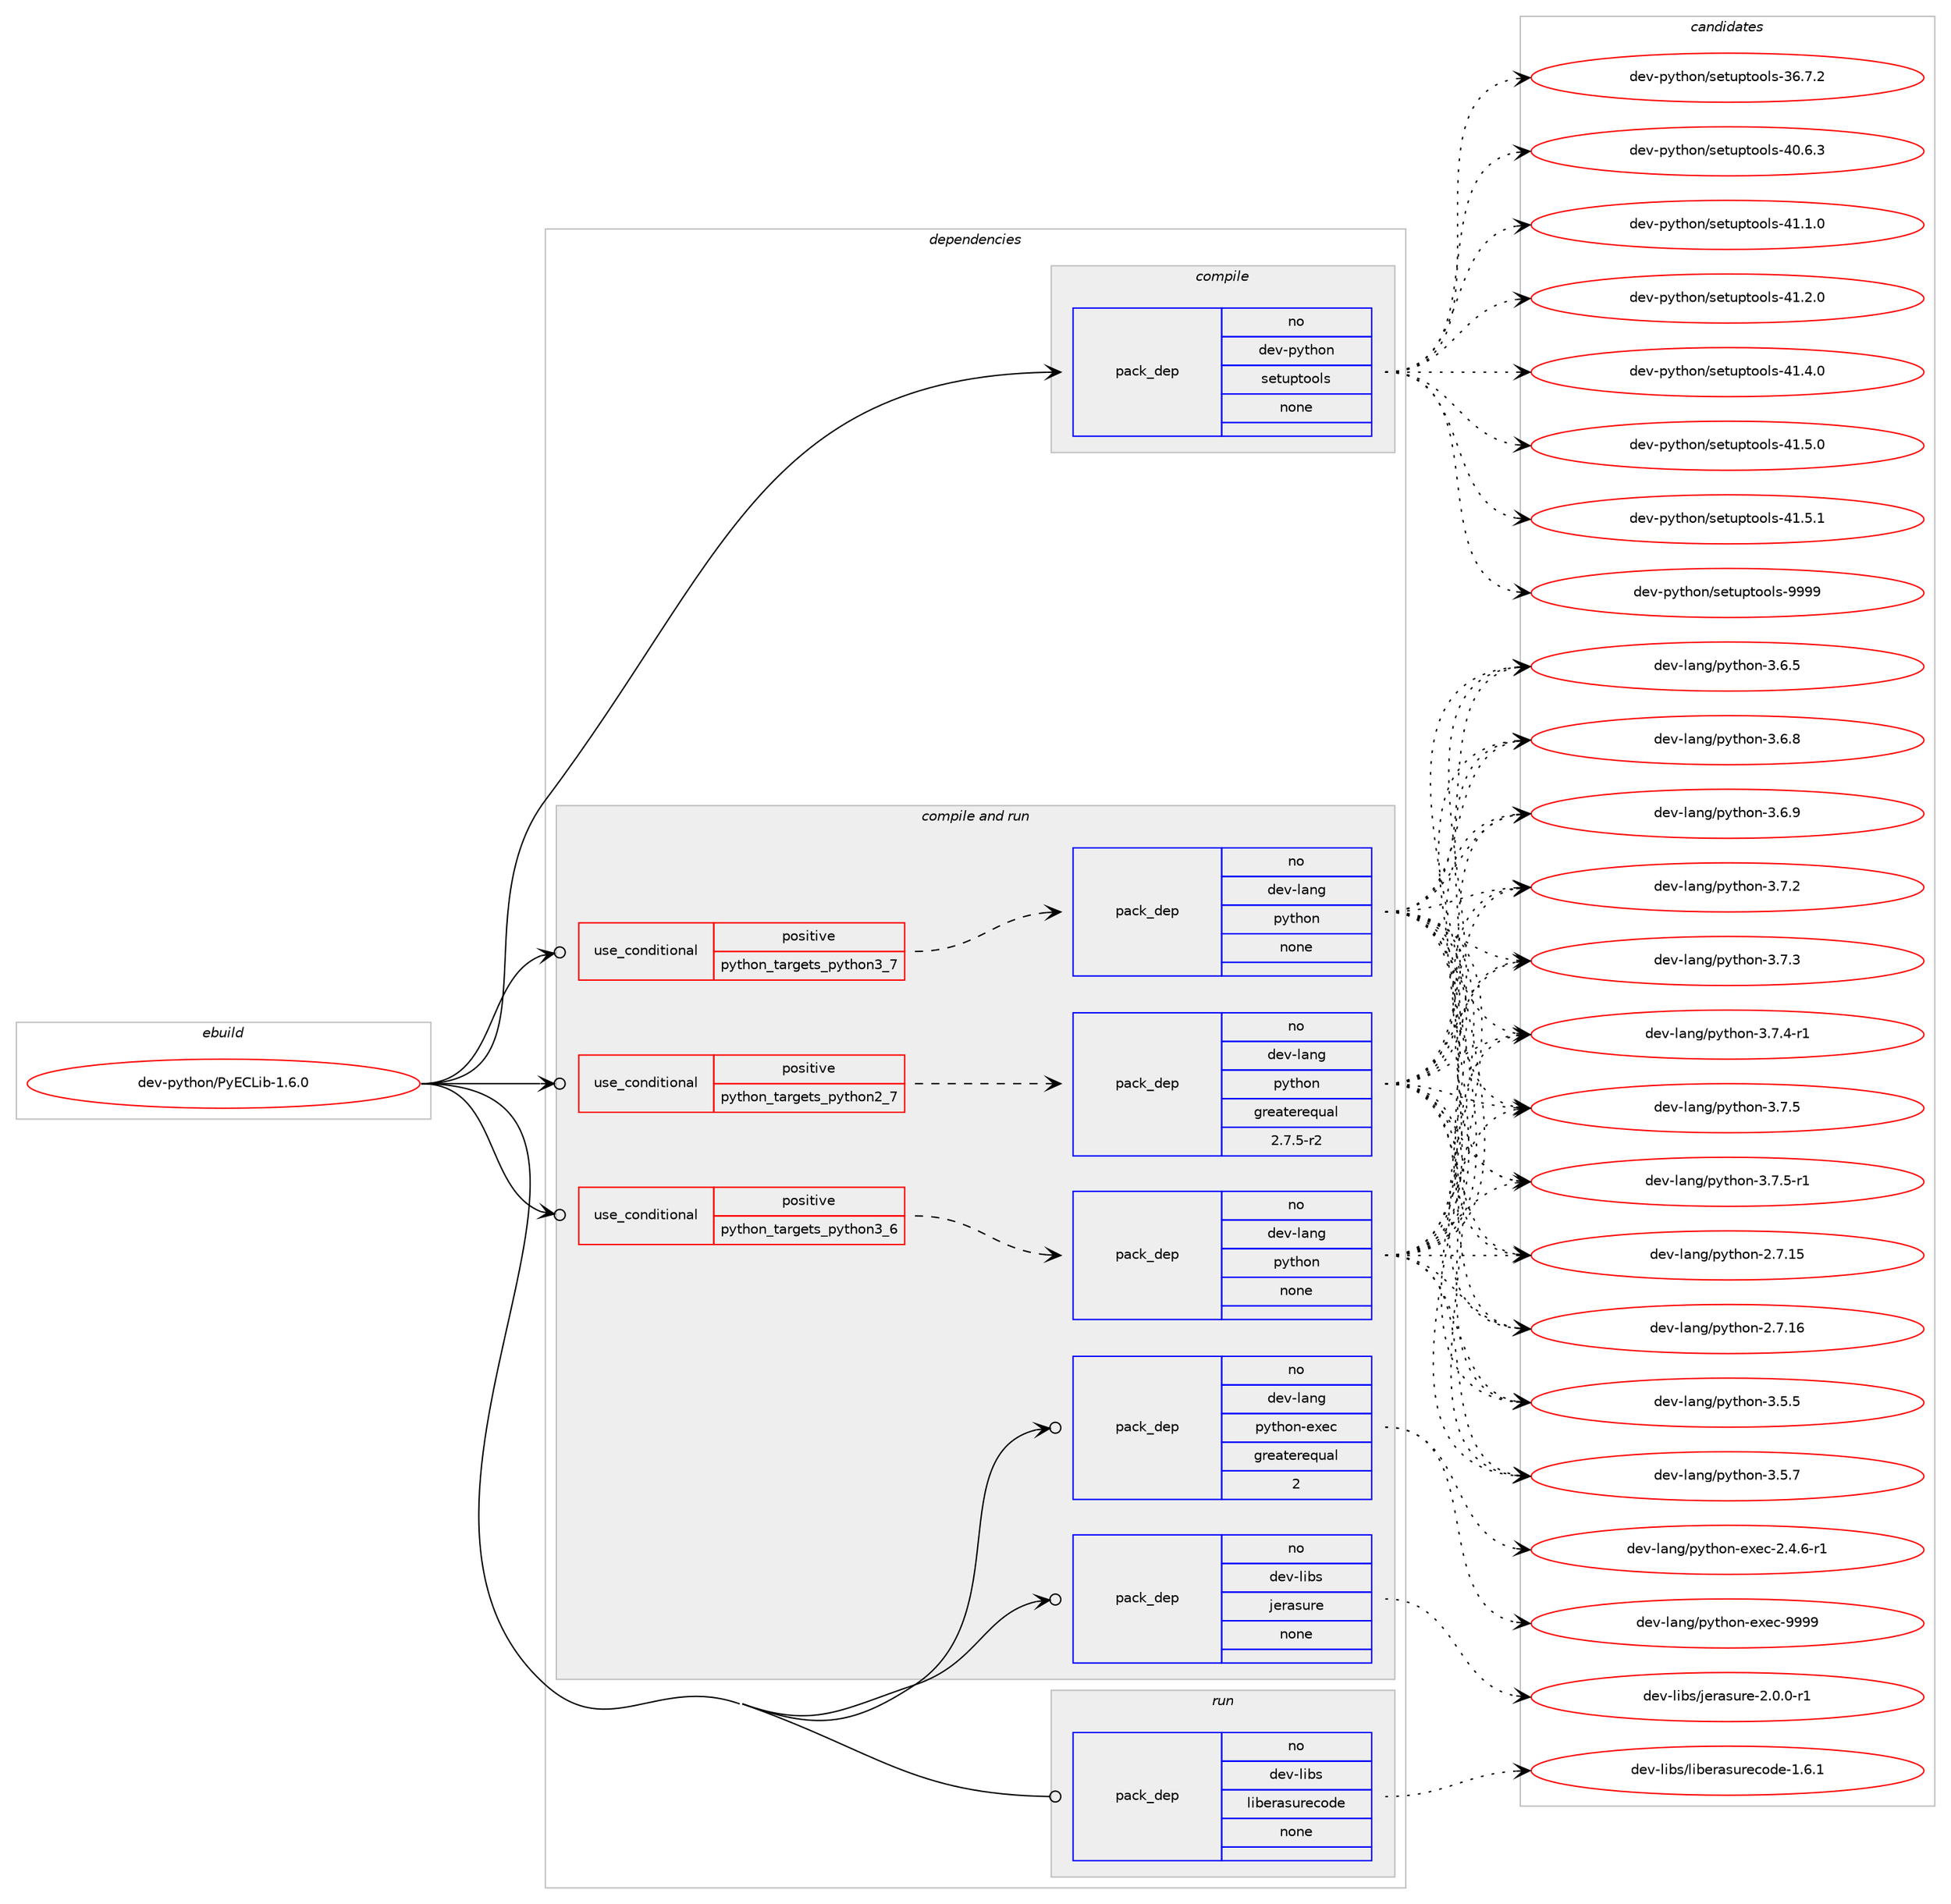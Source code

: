 digraph prolog {

# *************
# Graph options
# *************

newrank=true;
concentrate=true;
compound=true;
graph [rankdir=LR,fontname=Helvetica,fontsize=10,ranksep=1.5];#, ranksep=2.5, nodesep=0.2];
edge  [arrowhead=vee];
node  [fontname=Helvetica,fontsize=10];

# **********
# The ebuild
# **********

subgraph cluster_leftcol {
color=gray;
rank=same;
label=<<i>ebuild</i>>;
id [label="dev-python/PyECLib-1.6.0", color=red, width=4, href="../dev-python/PyECLib-1.6.0.svg"];
}

# ****************
# The dependencies
# ****************

subgraph cluster_midcol {
color=gray;
label=<<i>dependencies</i>>;
subgraph cluster_compile {
fillcolor="#eeeeee";
style=filled;
label=<<i>compile</i>>;
subgraph pack445305 {
dependency592728 [label=<<TABLE BORDER="0" CELLBORDER="1" CELLSPACING="0" CELLPADDING="4" WIDTH="220"><TR><TD ROWSPAN="6" CELLPADDING="30">pack_dep</TD></TR><TR><TD WIDTH="110">no</TD></TR><TR><TD>dev-python</TD></TR><TR><TD>setuptools</TD></TR><TR><TD>none</TD></TR><TR><TD></TD></TR></TABLE>>, shape=none, color=blue];
}
id:e -> dependency592728:w [weight=20,style="solid",arrowhead="vee"];
}
subgraph cluster_compileandrun {
fillcolor="#eeeeee";
style=filled;
label=<<i>compile and run</i>>;
subgraph cond135653 {
dependency592729 [label=<<TABLE BORDER="0" CELLBORDER="1" CELLSPACING="0" CELLPADDING="4"><TR><TD ROWSPAN="3" CELLPADDING="10">use_conditional</TD></TR><TR><TD>positive</TD></TR><TR><TD>python_targets_python2_7</TD></TR></TABLE>>, shape=none, color=red];
subgraph pack445306 {
dependency592730 [label=<<TABLE BORDER="0" CELLBORDER="1" CELLSPACING="0" CELLPADDING="4" WIDTH="220"><TR><TD ROWSPAN="6" CELLPADDING="30">pack_dep</TD></TR><TR><TD WIDTH="110">no</TD></TR><TR><TD>dev-lang</TD></TR><TR><TD>python</TD></TR><TR><TD>greaterequal</TD></TR><TR><TD>2.7.5-r2</TD></TR></TABLE>>, shape=none, color=blue];
}
dependency592729:e -> dependency592730:w [weight=20,style="dashed",arrowhead="vee"];
}
id:e -> dependency592729:w [weight=20,style="solid",arrowhead="odotvee"];
subgraph cond135654 {
dependency592731 [label=<<TABLE BORDER="0" CELLBORDER="1" CELLSPACING="0" CELLPADDING="4"><TR><TD ROWSPAN="3" CELLPADDING="10">use_conditional</TD></TR><TR><TD>positive</TD></TR><TR><TD>python_targets_python3_6</TD></TR></TABLE>>, shape=none, color=red];
subgraph pack445307 {
dependency592732 [label=<<TABLE BORDER="0" CELLBORDER="1" CELLSPACING="0" CELLPADDING="4" WIDTH="220"><TR><TD ROWSPAN="6" CELLPADDING="30">pack_dep</TD></TR><TR><TD WIDTH="110">no</TD></TR><TR><TD>dev-lang</TD></TR><TR><TD>python</TD></TR><TR><TD>none</TD></TR><TR><TD></TD></TR></TABLE>>, shape=none, color=blue];
}
dependency592731:e -> dependency592732:w [weight=20,style="dashed",arrowhead="vee"];
}
id:e -> dependency592731:w [weight=20,style="solid",arrowhead="odotvee"];
subgraph cond135655 {
dependency592733 [label=<<TABLE BORDER="0" CELLBORDER="1" CELLSPACING="0" CELLPADDING="4"><TR><TD ROWSPAN="3" CELLPADDING="10">use_conditional</TD></TR><TR><TD>positive</TD></TR><TR><TD>python_targets_python3_7</TD></TR></TABLE>>, shape=none, color=red];
subgraph pack445308 {
dependency592734 [label=<<TABLE BORDER="0" CELLBORDER="1" CELLSPACING="0" CELLPADDING="4" WIDTH="220"><TR><TD ROWSPAN="6" CELLPADDING="30">pack_dep</TD></TR><TR><TD WIDTH="110">no</TD></TR><TR><TD>dev-lang</TD></TR><TR><TD>python</TD></TR><TR><TD>none</TD></TR><TR><TD></TD></TR></TABLE>>, shape=none, color=blue];
}
dependency592733:e -> dependency592734:w [weight=20,style="dashed",arrowhead="vee"];
}
id:e -> dependency592733:w [weight=20,style="solid",arrowhead="odotvee"];
subgraph pack445309 {
dependency592735 [label=<<TABLE BORDER="0" CELLBORDER="1" CELLSPACING="0" CELLPADDING="4" WIDTH="220"><TR><TD ROWSPAN="6" CELLPADDING="30">pack_dep</TD></TR><TR><TD WIDTH="110">no</TD></TR><TR><TD>dev-lang</TD></TR><TR><TD>python-exec</TD></TR><TR><TD>greaterequal</TD></TR><TR><TD>2</TD></TR></TABLE>>, shape=none, color=blue];
}
id:e -> dependency592735:w [weight=20,style="solid",arrowhead="odotvee"];
subgraph pack445310 {
dependency592736 [label=<<TABLE BORDER="0" CELLBORDER="1" CELLSPACING="0" CELLPADDING="4" WIDTH="220"><TR><TD ROWSPAN="6" CELLPADDING="30">pack_dep</TD></TR><TR><TD WIDTH="110">no</TD></TR><TR><TD>dev-libs</TD></TR><TR><TD>jerasure</TD></TR><TR><TD>none</TD></TR><TR><TD></TD></TR></TABLE>>, shape=none, color=blue];
}
id:e -> dependency592736:w [weight=20,style="solid",arrowhead="odotvee"];
}
subgraph cluster_run {
fillcolor="#eeeeee";
style=filled;
label=<<i>run</i>>;
subgraph pack445311 {
dependency592737 [label=<<TABLE BORDER="0" CELLBORDER="1" CELLSPACING="0" CELLPADDING="4" WIDTH="220"><TR><TD ROWSPAN="6" CELLPADDING="30">pack_dep</TD></TR><TR><TD WIDTH="110">no</TD></TR><TR><TD>dev-libs</TD></TR><TR><TD>liberasurecode</TD></TR><TR><TD>none</TD></TR><TR><TD></TD></TR></TABLE>>, shape=none, color=blue];
}
id:e -> dependency592737:w [weight=20,style="solid",arrowhead="odot"];
}
}

# **************
# The candidates
# **************

subgraph cluster_choices {
rank=same;
color=gray;
label=<<i>candidates</i>>;

subgraph choice445305 {
color=black;
nodesep=1;
choice100101118451121211161041111104711510111611711211611111110811545515446554650 [label="dev-python/setuptools-36.7.2", color=red, width=4,href="../dev-python/setuptools-36.7.2.svg"];
choice100101118451121211161041111104711510111611711211611111110811545524846544651 [label="dev-python/setuptools-40.6.3", color=red, width=4,href="../dev-python/setuptools-40.6.3.svg"];
choice100101118451121211161041111104711510111611711211611111110811545524946494648 [label="dev-python/setuptools-41.1.0", color=red, width=4,href="../dev-python/setuptools-41.1.0.svg"];
choice100101118451121211161041111104711510111611711211611111110811545524946504648 [label="dev-python/setuptools-41.2.0", color=red, width=4,href="../dev-python/setuptools-41.2.0.svg"];
choice100101118451121211161041111104711510111611711211611111110811545524946524648 [label="dev-python/setuptools-41.4.0", color=red, width=4,href="../dev-python/setuptools-41.4.0.svg"];
choice100101118451121211161041111104711510111611711211611111110811545524946534648 [label="dev-python/setuptools-41.5.0", color=red, width=4,href="../dev-python/setuptools-41.5.0.svg"];
choice100101118451121211161041111104711510111611711211611111110811545524946534649 [label="dev-python/setuptools-41.5.1", color=red, width=4,href="../dev-python/setuptools-41.5.1.svg"];
choice10010111845112121116104111110471151011161171121161111111081154557575757 [label="dev-python/setuptools-9999", color=red, width=4,href="../dev-python/setuptools-9999.svg"];
dependency592728:e -> choice100101118451121211161041111104711510111611711211611111110811545515446554650:w [style=dotted,weight="100"];
dependency592728:e -> choice100101118451121211161041111104711510111611711211611111110811545524846544651:w [style=dotted,weight="100"];
dependency592728:e -> choice100101118451121211161041111104711510111611711211611111110811545524946494648:w [style=dotted,weight="100"];
dependency592728:e -> choice100101118451121211161041111104711510111611711211611111110811545524946504648:w [style=dotted,weight="100"];
dependency592728:e -> choice100101118451121211161041111104711510111611711211611111110811545524946524648:w [style=dotted,weight="100"];
dependency592728:e -> choice100101118451121211161041111104711510111611711211611111110811545524946534648:w [style=dotted,weight="100"];
dependency592728:e -> choice100101118451121211161041111104711510111611711211611111110811545524946534649:w [style=dotted,weight="100"];
dependency592728:e -> choice10010111845112121116104111110471151011161171121161111111081154557575757:w [style=dotted,weight="100"];
}
subgraph choice445306 {
color=black;
nodesep=1;
choice10010111845108971101034711212111610411111045504655464953 [label="dev-lang/python-2.7.15", color=red, width=4,href="../dev-lang/python-2.7.15.svg"];
choice10010111845108971101034711212111610411111045504655464954 [label="dev-lang/python-2.7.16", color=red, width=4,href="../dev-lang/python-2.7.16.svg"];
choice100101118451089711010347112121116104111110455146534653 [label="dev-lang/python-3.5.5", color=red, width=4,href="../dev-lang/python-3.5.5.svg"];
choice100101118451089711010347112121116104111110455146534655 [label="dev-lang/python-3.5.7", color=red, width=4,href="../dev-lang/python-3.5.7.svg"];
choice100101118451089711010347112121116104111110455146544653 [label="dev-lang/python-3.6.5", color=red, width=4,href="../dev-lang/python-3.6.5.svg"];
choice100101118451089711010347112121116104111110455146544656 [label="dev-lang/python-3.6.8", color=red, width=4,href="../dev-lang/python-3.6.8.svg"];
choice100101118451089711010347112121116104111110455146544657 [label="dev-lang/python-3.6.9", color=red, width=4,href="../dev-lang/python-3.6.9.svg"];
choice100101118451089711010347112121116104111110455146554650 [label="dev-lang/python-3.7.2", color=red, width=4,href="../dev-lang/python-3.7.2.svg"];
choice100101118451089711010347112121116104111110455146554651 [label="dev-lang/python-3.7.3", color=red, width=4,href="../dev-lang/python-3.7.3.svg"];
choice1001011184510897110103471121211161041111104551465546524511449 [label="dev-lang/python-3.7.4-r1", color=red, width=4,href="../dev-lang/python-3.7.4-r1.svg"];
choice100101118451089711010347112121116104111110455146554653 [label="dev-lang/python-3.7.5", color=red, width=4,href="../dev-lang/python-3.7.5.svg"];
choice1001011184510897110103471121211161041111104551465546534511449 [label="dev-lang/python-3.7.5-r1", color=red, width=4,href="../dev-lang/python-3.7.5-r1.svg"];
dependency592730:e -> choice10010111845108971101034711212111610411111045504655464953:w [style=dotted,weight="100"];
dependency592730:e -> choice10010111845108971101034711212111610411111045504655464954:w [style=dotted,weight="100"];
dependency592730:e -> choice100101118451089711010347112121116104111110455146534653:w [style=dotted,weight="100"];
dependency592730:e -> choice100101118451089711010347112121116104111110455146534655:w [style=dotted,weight="100"];
dependency592730:e -> choice100101118451089711010347112121116104111110455146544653:w [style=dotted,weight="100"];
dependency592730:e -> choice100101118451089711010347112121116104111110455146544656:w [style=dotted,weight="100"];
dependency592730:e -> choice100101118451089711010347112121116104111110455146544657:w [style=dotted,weight="100"];
dependency592730:e -> choice100101118451089711010347112121116104111110455146554650:w [style=dotted,weight="100"];
dependency592730:e -> choice100101118451089711010347112121116104111110455146554651:w [style=dotted,weight="100"];
dependency592730:e -> choice1001011184510897110103471121211161041111104551465546524511449:w [style=dotted,weight="100"];
dependency592730:e -> choice100101118451089711010347112121116104111110455146554653:w [style=dotted,weight="100"];
dependency592730:e -> choice1001011184510897110103471121211161041111104551465546534511449:w [style=dotted,weight="100"];
}
subgraph choice445307 {
color=black;
nodesep=1;
choice10010111845108971101034711212111610411111045504655464953 [label="dev-lang/python-2.7.15", color=red, width=4,href="../dev-lang/python-2.7.15.svg"];
choice10010111845108971101034711212111610411111045504655464954 [label="dev-lang/python-2.7.16", color=red, width=4,href="../dev-lang/python-2.7.16.svg"];
choice100101118451089711010347112121116104111110455146534653 [label="dev-lang/python-3.5.5", color=red, width=4,href="../dev-lang/python-3.5.5.svg"];
choice100101118451089711010347112121116104111110455146534655 [label="dev-lang/python-3.5.7", color=red, width=4,href="../dev-lang/python-3.5.7.svg"];
choice100101118451089711010347112121116104111110455146544653 [label="dev-lang/python-3.6.5", color=red, width=4,href="../dev-lang/python-3.6.5.svg"];
choice100101118451089711010347112121116104111110455146544656 [label="dev-lang/python-3.6.8", color=red, width=4,href="../dev-lang/python-3.6.8.svg"];
choice100101118451089711010347112121116104111110455146544657 [label="dev-lang/python-3.6.9", color=red, width=4,href="../dev-lang/python-3.6.9.svg"];
choice100101118451089711010347112121116104111110455146554650 [label="dev-lang/python-3.7.2", color=red, width=4,href="../dev-lang/python-3.7.2.svg"];
choice100101118451089711010347112121116104111110455146554651 [label="dev-lang/python-3.7.3", color=red, width=4,href="../dev-lang/python-3.7.3.svg"];
choice1001011184510897110103471121211161041111104551465546524511449 [label="dev-lang/python-3.7.4-r1", color=red, width=4,href="../dev-lang/python-3.7.4-r1.svg"];
choice100101118451089711010347112121116104111110455146554653 [label="dev-lang/python-3.7.5", color=red, width=4,href="../dev-lang/python-3.7.5.svg"];
choice1001011184510897110103471121211161041111104551465546534511449 [label="dev-lang/python-3.7.5-r1", color=red, width=4,href="../dev-lang/python-3.7.5-r1.svg"];
dependency592732:e -> choice10010111845108971101034711212111610411111045504655464953:w [style=dotted,weight="100"];
dependency592732:e -> choice10010111845108971101034711212111610411111045504655464954:w [style=dotted,weight="100"];
dependency592732:e -> choice100101118451089711010347112121116104111110455146534653:w [style=dotted,weight="100"];
dependency592732:e -> choice100101118451089711010347112121116104111110455146534655:w [style=dotted,weight="100"];
dependency592732:e -> choice100101118451089711010347112121116104111110455146544653:w [style=dotted,weight="100"];
dependency592732:e -> choice100101118451089711010347112121116104111110455146544656:w [style=dotted,weight="100"];
dependency592732:e -> choice100101118451089711010347112121116104111110455146544657:w [style=dotted,weight="100"];
dependency592732:e -> choice100101118451089711010347112121116104111110455146554650:w [style=dotted,weight="100"];
dependency592732:e -> choice100101118451089711010347112121116104111110455146554651:w [style=dotted,weight="100"];
dependency592732:e -> choice1001011184510897110103471121211161041111104551465546524511449:w [style=dotted,weight="100"];
dependency592732:e -> choice100101118451089711010347112121116104111110455146554653:w [style=dotted,weight="100"];
dependency592732:e -> choice1001011184510897110103471121211161041111104551465546534511449:w [style=dotted,weight="100"];
}
subgraph choice445308 {
color=black;
nodesep=1;
choice10010111845108971101034711212111610411111045504655464953 [label="dev-lang/python-2.7.15", color=red, width=4,href="../dev-lang/python-2.7.15.svg"];
choice10010111845108971101034711212111610411111045504655464954 [label="dev-lang/python-2.7.16", color=red, width=4,href="../dev-lang/python-2.7.16.svg"];
choice100101118451089711010347112121116104111110455146534653 [label="dev-lang/python-3.5.5", color=red, width=4,href="../dev-lang/python-3.5.5.svg"];
choice100101118451089711010347112121116104111110455146534655 [label="dev-lang/python-3.5.7", color=red, width=4,href="../dev-lang/python-3.5.7.svg"];
choice100101118451089711010347112121116104111110455146544653 [label="dev-lang/python-3.6.5", color=red, width=4,href="../dev-lang/python-3.6.5.svg"];
choice100101118451089711010347112121116104111110455146544656 [label="dev-lang/python-3.6.8", color=red, width=4,href="../dev-lang/python-3.6.8.svg"];
choice100101118451089711010347112121116104111110455146544657 [label="dev-lang/python-3.6.9", color=red, width=4,href="../dev-lang/python-3.6.9.svg"];
choice100101118451089711010347112121116104111110455146554650 [label="dev-lang/python-3.7.2", color=red, width=4,href="../dev-lang/python-3.7.2.svg"];
choice100101118451089711010347112121116104111110455146554651 [label="dev-lang/python-3.7.3", color=red, width=4,href="../dev-lang/python-3.7.3.svg"];
choice1001011184510897110103471121211161041111104551465546524511449 [label="dev-lang/python-3.7.4-r1", color=red, width=4,href="../dev-lang/python-3.7.4-r1.svg"];
choice100101118451089711010347112121116104111110455146554653 [label="dev-lang/python-3.7.5", color=red, width=4,href="../dev-lang/python-3.7.5.svg"];
choice1001011184510897110103471121211161041111104551465546534511449 [label="dev-lang/python-3.7.5-r1", color=red, width=4,href="../dev-lang/python-3.7.5-r1.svg"];
dependency592734:e -> choice10010111845108971101034711212111610411111045504655464953:w [style=dotted,weight="100"];
dependency592734:e -> choice10010111845108971101034711212111610411111045504655464954:w [style=dotted,weight="100"];
dependency592734:e -> choice100101118451089711010347112121116104111110455146534653:w [style=dotted,weight="100"];
dependency592734:e -> choice100101118451089711010347112121116104111110455146534655:w [style=dotted,weight="100"];
dependency592734:e -> choice100101118451089711010347112121116104111110455146544653:w [style=dotted,weight="100"];
dependency592734:e -> choice100101118451089711010347112121116104111110455146544656:w [style=dotted,weight="100"];
dependency592734:e -> choice100101118451089711010347112121116104111110455146544657:w [style=dotted,weight="100"];
dependency592734:e -> choice100101118451089711010347112121116104111110455146554650:w [style=dotted,weight="100"];
dependency592734:e -> choice100101118451089711010347112121116104111110455146554651:w [style=dotted,weight="100"];
dependency592734:e -> choice1001011184510897110103471121211161041111104551465546524511449:w [style=dotted,weight="100"];
dependency592734:e -> choice100101118451089711010347112121116104111110455146554653:w [style=dotted,weight="100"];
dependency592734:e -> choice1001011184510897110103471121211161041111104551465546534511449:w [style=dotted,weight="100"];
}
subgraph choice445309 {
color=black;
nodesep=1;
choice10010111845108971101034711212111610411111045101120101994550465246544511449 [label="dev-lang/python-exec-2.4.6-r1", color=red, width=4,href="../dev-lang/python-exec-2.4.6-r1.svg"];
choice10010111845108971101034711212111610411111045101120101994557575757 [label="dev-lang/python-exec-9999", color=red, width=4,href="../dev-lang/python-exec-9999.svg"];
dependency592735:e -> choice10010111845108971101034711212111610411111045101120101994550465246544511449:w [style=dotted,weight="100"];
dependency592735:e -> choice10010111845108971101034711212111610411111045101120101994557575757:w [style=dotted,weight="100"];
}
subgraph choice445310 {
color=black;
nodesep=1;
choice100101118451081059811547106101114971151171141014550464846484511449 [label="dev-libs/jerasure-2.0.0-r1", color=red, width=4,href="../dev-libs/jerasure-2.0.0-r1.svg"];
dependency592736:e -> choice100101118451081059811547106101114971151171141014550464846484511449:w [style=dotted,weight="100"];
}
subgraph choice445311 {
color=black;
nodesep=1;
choice100101118451081059811547108105981011149711511711410199111100101454946544649 [label="dev-libs/liberasurecode-1.6.1", color=red, width=4,href="../dev-libs/liberasurecode-1.6.1.svg"];
dependency592737:e -> choice100101118451081059811547108105981011149711511711410199111100101454946544649:w [style=dotted,weight="100"];
}
}

}
